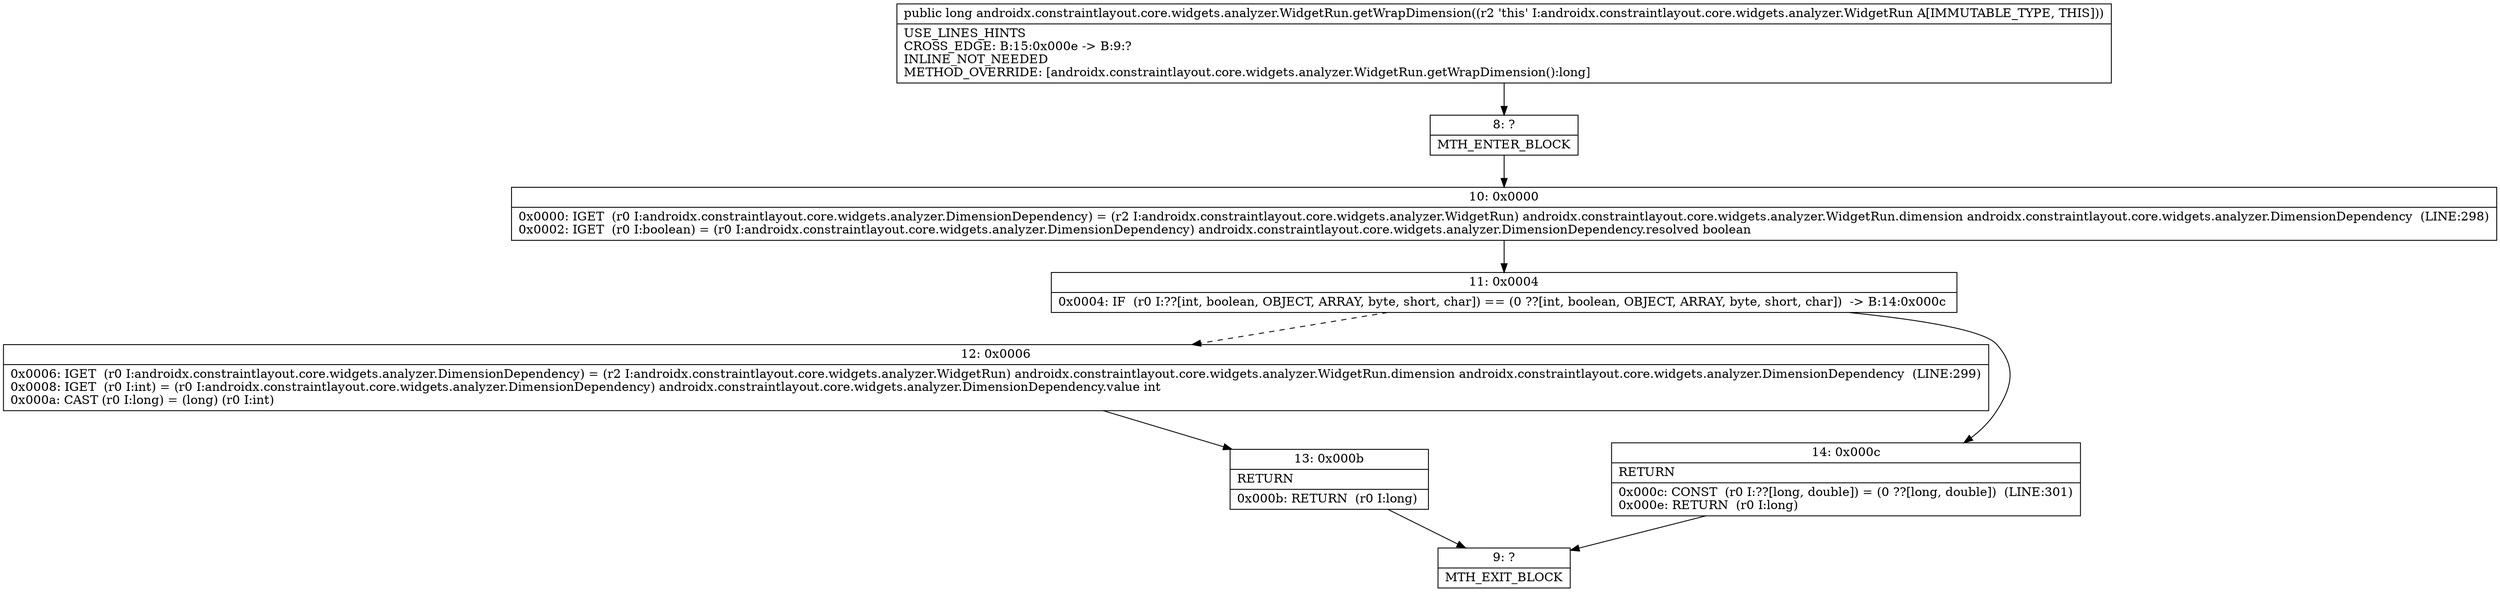 digraph "CFG forandroidx.constraintlayout.core.widgets.analyzer.WidgetRun.getWrapDimension()J" {
Node_8 [shape=record,label="{8\:\ ?|MTH_ENTER_BLOCK\l}"];
Node_10 [shape=record,label="{10\:\ 0x0000|0x0000: IGET  (r0 I:androidx.constraintlayout.core.widgets.analyzer.DimensionDependency) = (r2 I:androidx.constraintlayout.core.widgets.analyzer.WidgetRun) androidx.constraintlayout.core.widgets.analyzer.WidgetRun.dimension androidx.constraintlayout.core.widgets.analyzer.DimensionDependency  (LINE:298)\l0x0002: IGET  (r0 I:boolean) = (r0 I:androidx.constraintlayout.core.widgets.analyzer.DimensionDependency) androidx.constraintlayout.core.widgets.analyzer.DimensionDependency.resolved boolean \l}"];
Node_11 [shape=record,label="{11\:\ 0x0004|0x0004: IF  (r0 I:??[int, boolean, OBJECT, ARRAY, byte, short, char]) == (0 ??[int, boolean, OBJECT, ARRAY, byte, short, char])  \-\> B:14:0x000c \l}"];
Node_12 [shape=record,label="{12\:\ 0x0006|0x0006: IGET  (r0 I:androidx.constraintlayout.core.widgets.analyzer.DimensionDependency) = (r2 I:androidx.constraintlayout.core.widgets.analyzer.WidgetRun) androidx.constraintlayout.core.widgets.analyzer.WidgetRun.dimension androidx.constraintlayout.core.widgets.analyzer.DimensionDependency  (LINE:299)\l0x0008: IGET  (r0 I:int) = (r0 I:androidx.constraintlayout.core.widgets.analyzer.DimensionDependency) androidx.constraintlayout.core.widgets.analyzer.DimensionDependency.value int \l0x000a: CAST (r0 I:long) = (long) (r0 I:int) \l}"];
Node_13 [shape=record,label="{13\:\ 0x000b|RETURN\l|0x000b: RETURN  (r0 I:long) \l}"];
Node_9 [shape=record,label="{9\:\ ?|MTH_EXIT_BLOCK\l}"];
Node_14 [shape=record,label="{14\:\ 0x000c|RETURN\l|0x000c: CONST  (r0 I:??[long, double]) = (0 ??[long, double])  (LINE:301)\l0x000e: RETURN  (r0 I:long) \l}"];
MethodNode[shape=record,label="{public long androidx.constraintlayout.core.widgets.analyzer.WidgetRun.getWrapDimension((r2 'this' I:androidx.constraintlayout.core.widgets.analyzer.WidgetRun A[IMMUTABLE_TYPE, THIS]))  | USE_LINES_HINTS\lCROSS_EDGE: B:15:0x000e \-\> B:9:?\lINLINE_NOT_NEEDED\lMETHOD_OVERRIDE: [androidx.constraintlayout.core.widgets.analyzer.WidgetRun.getWrapDimension():long]\l}"];
MethodNode -> Node_8;Node_8 -> Node_10;
Node_10 -> Node_11;
Node_11 -> Node_12[style=dashed];
Node_11 -> Node_14;
Node_12 -> Node_13;
Node_13 -> Node_9;
Node_14 -> Node_9;
}

